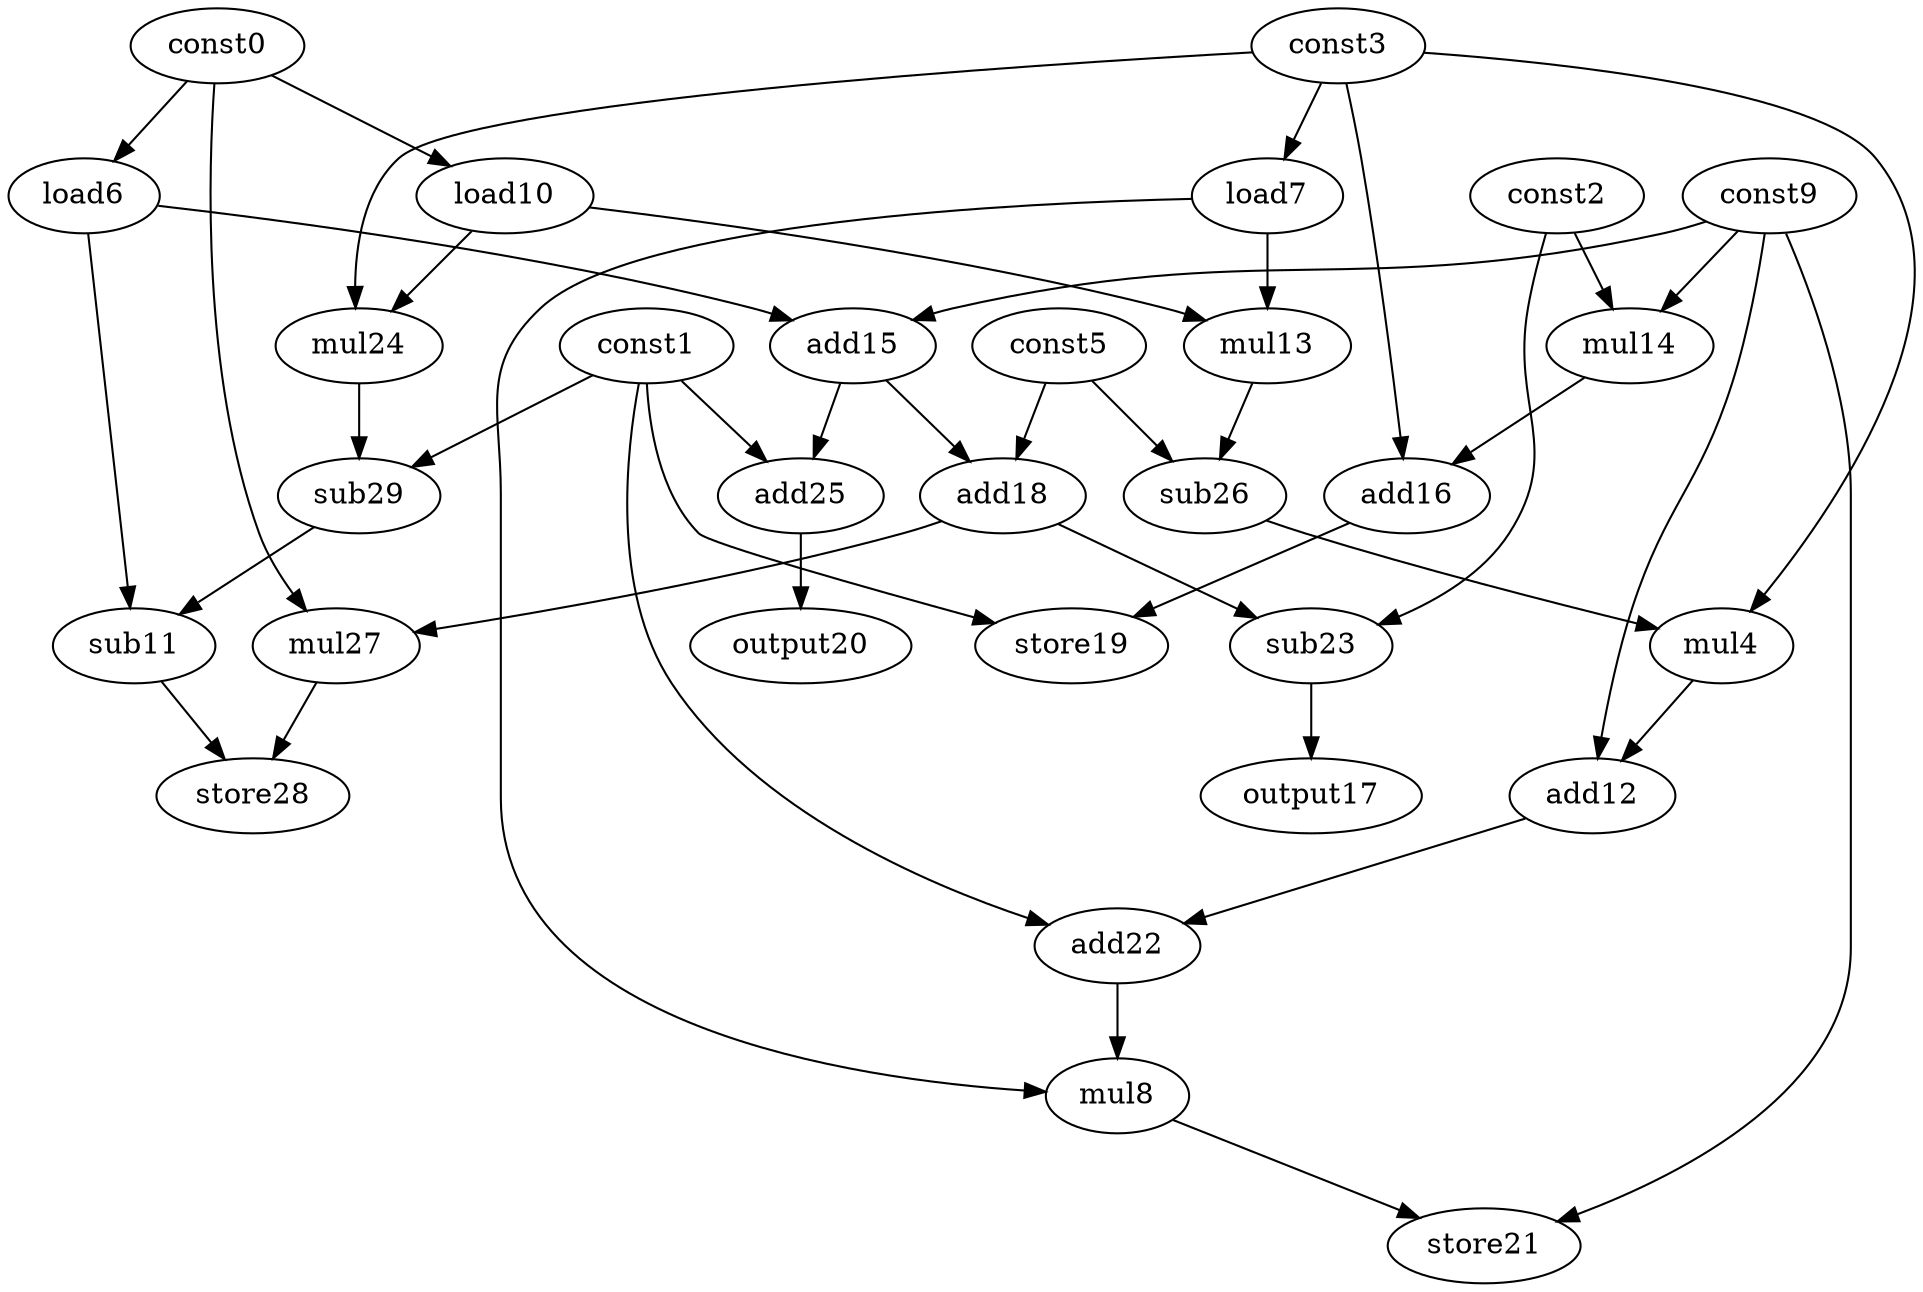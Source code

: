 digraph G { 
const0[opcode=const]; 
const1[opcode=const]; 
const2[opcode=const]; 
const3[opcode=const]; 
mul4[opcode=mul]; 
const5[opcode=const]; 
load6[opcode=load]; 
load7[opcode=load]; 
mul8[opcode=mul]; 
const9[opcode=const]; 
load10[opcode=load]; 
sub11[opcode=sub]; 
add12[opcode=add]; 
mul13[opcode=mul]; 
mul14[opcode=mul]; 
add15[opcode=add]; 
add16[opcode=add]; 
output17[opcode=output]; 
add18[opcode=add]; 
store19[opcode=store]; 
output20[opcode=output]; 
store21[opcode=store]; 
add22[opcode=add]; 
sub23[opcode=sub]; 
mul24[opcode=mul]; 
add25[opcode=add]; 
sub26[opcode=sub]; 
mul27[opcode=mul]; 
store28[opcode=store]; 
sub29[opcode=sub]; 
const0->load6[operand=0];
const3->load7[operand=0];
const0->load10[operand=0];
const9->mul14[operand=0];
const2->mul14[operand=1];
load10->mul13[operand=0];
load7->mul13[operand=1];
const9->add15[operand=0];
load6->add15[operand=1];
const3->add16[operand=0];
mul14->add16[operand=1];
load10->mul24[operand=0];
const3->mul24[operand=1];
const5->add18[operand=0];
add15->add18[operand=1];
add16->store19[operand=0];
const1->store19[operand=1];
const1->add25[operand=0];
add15->add25[operand=1];
const5->sub26[operand=0];
mul13->sub26[operand=1];
mul24->sub29[operand=0];
const1->sub29[operand=1];
sub26->mul4[operand=0];
const3->mul4[operand=1];
sub29->sub11[operand=0];
load6->sub11[operand=1];
add25->output20[operand=0];
const2->sub23[operand=0];
add18->sub23[operand=1];
const0->mul27[operand=0];
add18->mul27[operand=1];
const9->add12[operand=0];
mul4->add12[operand=1];
sub23->output17[operand=0];
sub11->store28[operand=0];
mul27->store28[operand=1];
const1->add22[operand=0];
add12->add22[operand=1];
add22->mul8[operand=0];
load7->mul8[operand=1];
mul8->store21[operand=0];
const9->store21[operand=1];
}
